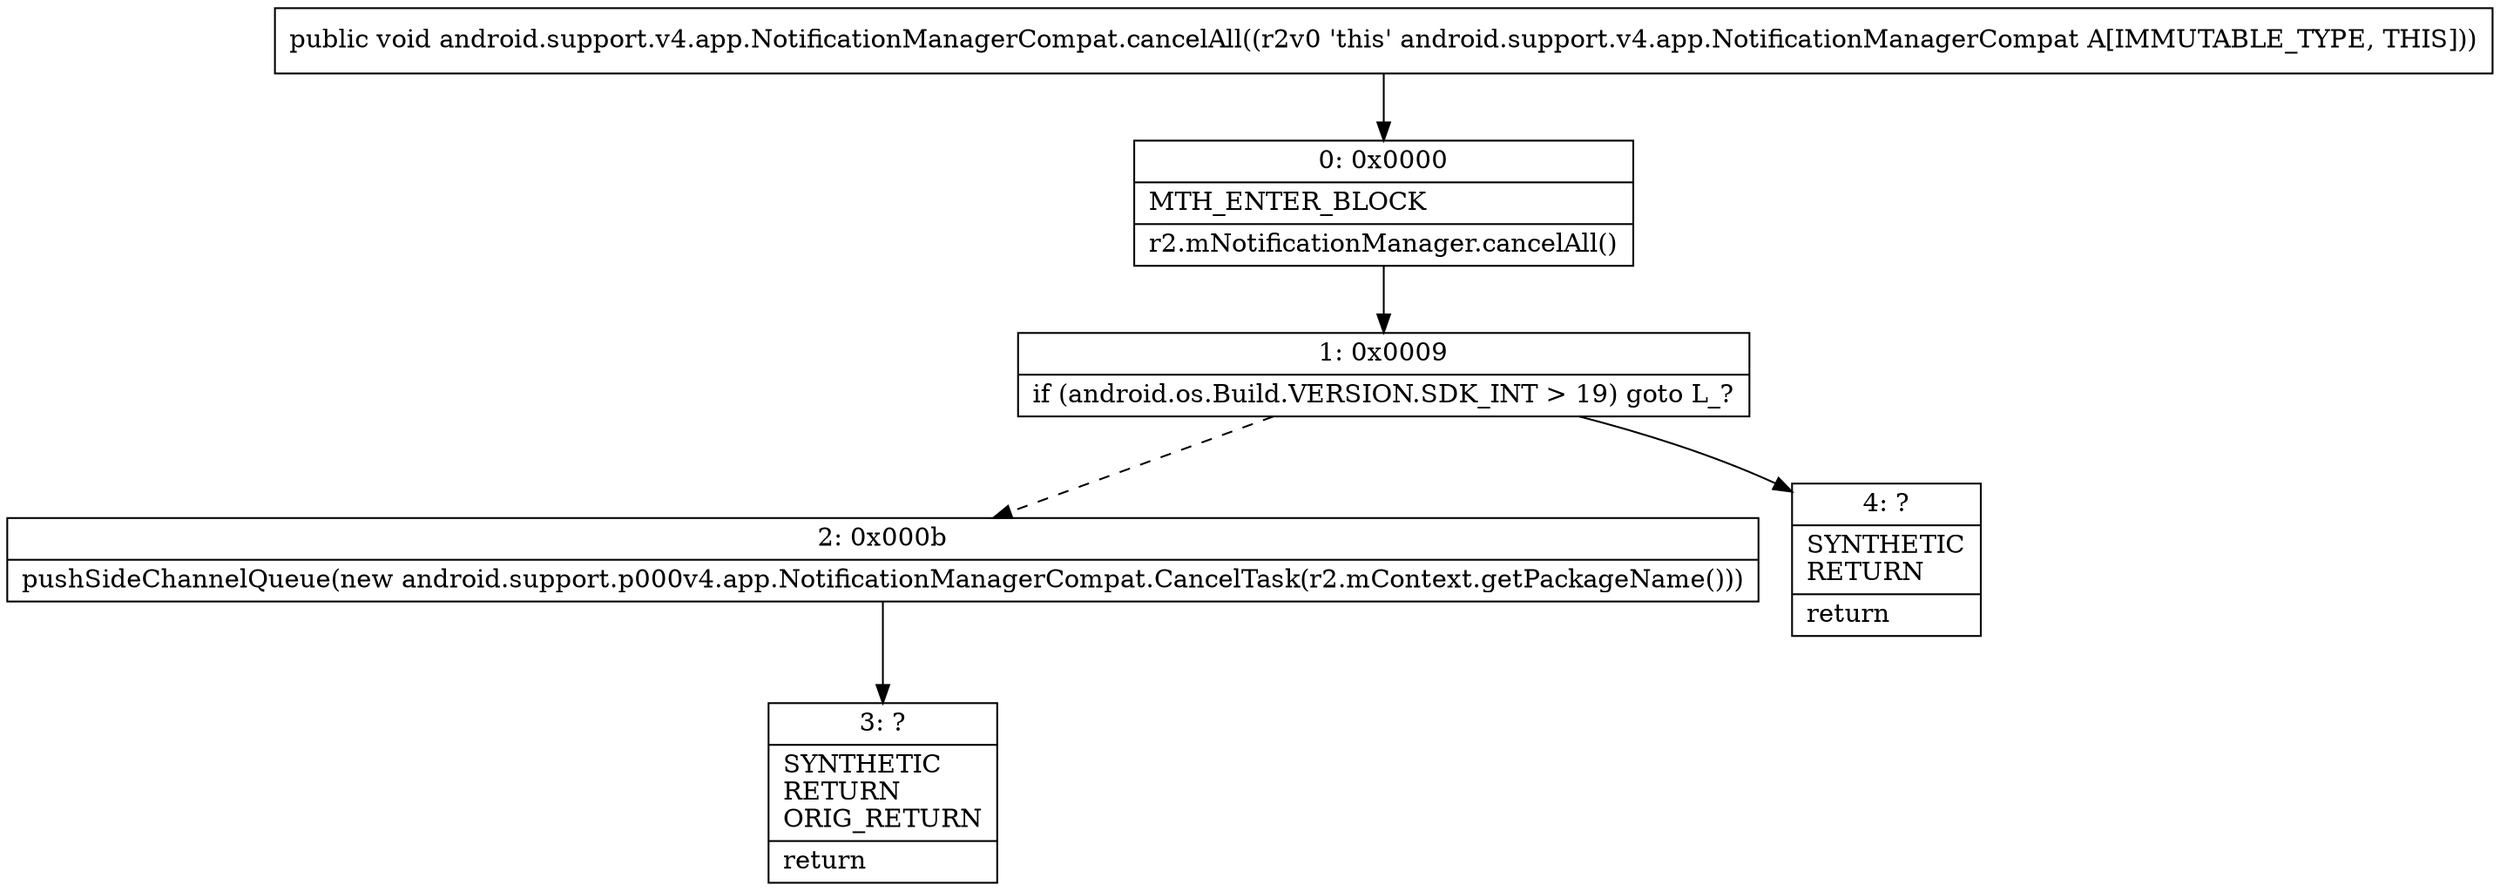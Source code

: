digraph "CFG forandroid.support.v4.app.NotificationManagerCompat.cancelAll()V" {
Node_0 [shape=record,label="{0\:\ 0x0000|MTH_ENTER_BLOCK\l|r2.mNotificationManager.cancelAll()\l}"];
Node_1 [shape=record,label="{1\:\ 0x0009|if (android.os.Build.VERSION.SDK_INT \> 19) goto L_?\l}"];
Node_2 [shape=record,label="{2\:\ 0x000b|pushSideChannelQueue(new android.support.p000v4.app.NotificationManagerCompat.CancelTask(r2.mContext.getPackageName()))\l}"];
Node_3 [shape=record,label="{3\:\ ?|SYNTHETIC\lRETURN\lORIG_RETURN\l|return\l}"];
Node_4 [shape=record,label="{4\:\ ?|SYNTHETIC\lRETURN\l|return\l}"];
MethodNode[shape=record,label="{public void android.support.v4.app.NotificationManagerCompat.cancelAll((r2v0 'this' android.support.v4.app.NotificationManagerCompat A[IMMUTABLE_TYPE, THIS])) }"];
MethodNode -> Node_0;
Node_0 -> Node_1;
Node_1 -> Node_2[style=dashed];
Node_1 -> Node_4;
Node_2 -> Node_3;
}

